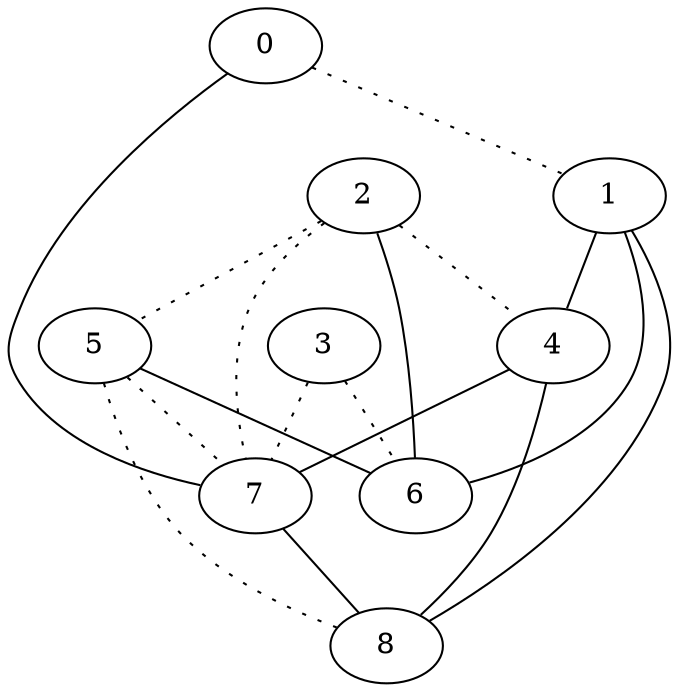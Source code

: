 graph {
a0 -- a1 [style=dotted];
a0 -- a7;
a1 -- a4;
a1 -- a6;
a1 -- a8;
a2 -- a4 [style=dotted];
a2 -- a5 [style=dotted];
a2 -- a6;
a2 -- a7 [style=dotted];
a3 -- a6 [style=dotted];
a3 -- a7 [style=dotted];
a4 -- a7;
a4 -- a8;
a5 -- a6;
a5 -- a7 [style=dotted];
a5 -- a8 [style=dotted];
a7 -- a8;
a0[label=0];
a1[label=1];
a2[label=2];
a3[label=3];
a4[label=4];
a5[label=5];
a6[label=6];
a7[label=7];
a8[label=8];
}

